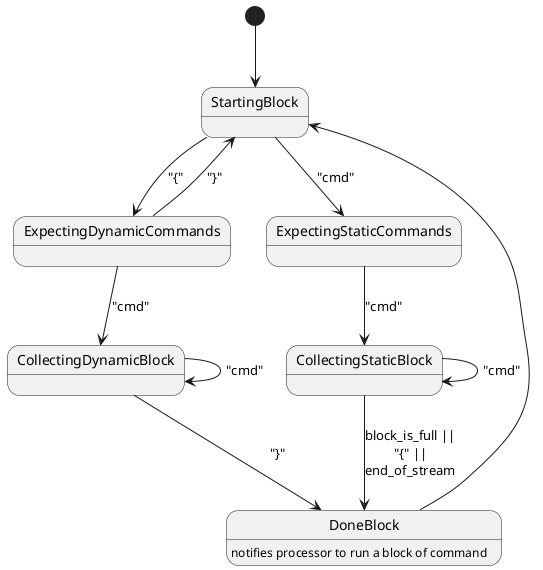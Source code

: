 @startuml

[*] --> StartingBlock
StartingBlock --> ExpectingDynamicCommands : "{"
StartingBlock --> ExpectingStaticCommands : "cmd"
ExpectingDynamicCommands --> StartingBlock : "}"
ExpectingDynamicCommands --> CollectingDynamicBlock : "cmd"
CollectingDynamicBlock --> CollectingDynamicBlock : "cmd"
CollectingDynamicBlock --> DoneBlock : "}"

ExpectingStaticCommands --> CollectingStaticBlock : "cmd"
CollectingStaticBlock --> CollectingStaticBlock : "cmd"
CollectingStaticBlock --> DoneBlock : block_is_full ||\n"{" ||\nend_of_stream

DoneBlock : notifies processor to run a block of command
DoneBlock --> StartingBlock

@enduml